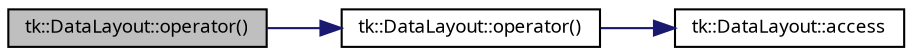digraph "tk::DataLayout::operator()"
{
 // INTERACTIVE_SVG=YES
  bgcolor="transparent";
  edge [fontname="sans-serif",fontsize="9",labelfontname="sans-serif",labelfontsize="9"];
  node [fontname="sans-serif",fontsize="9",shape=record];
  rankdir="LR";
  Node1 [label="tk::DataLayout::operator()",height=0.2,width=0.4,color="black", fillcolor="grey75", style="filled", fontcolor="black"];
  Node1 -> Node2 [color="midnightblue",fontsize="9",style="solid",fontname="sans-serif"];
  Node2 [label="tk::DataLayout::operator()",height=0.2,width=0.4,color="black",URL="$classtk_1_1_data_layout.html#aeeb715319f5341cbd919369649ff2cfe"];
  Node2 -> Node3 [color="midnightblue",fontsize="9",style="solid",fontname="sans-serif"];
  Node3 [label="tk::DataLayout::access",height=0.2,width=0.4,color="black",URL="$classtk_1_1_data_layout.html#afbe0c8ad4f289f246dbcc81b07dc435a"];
}
